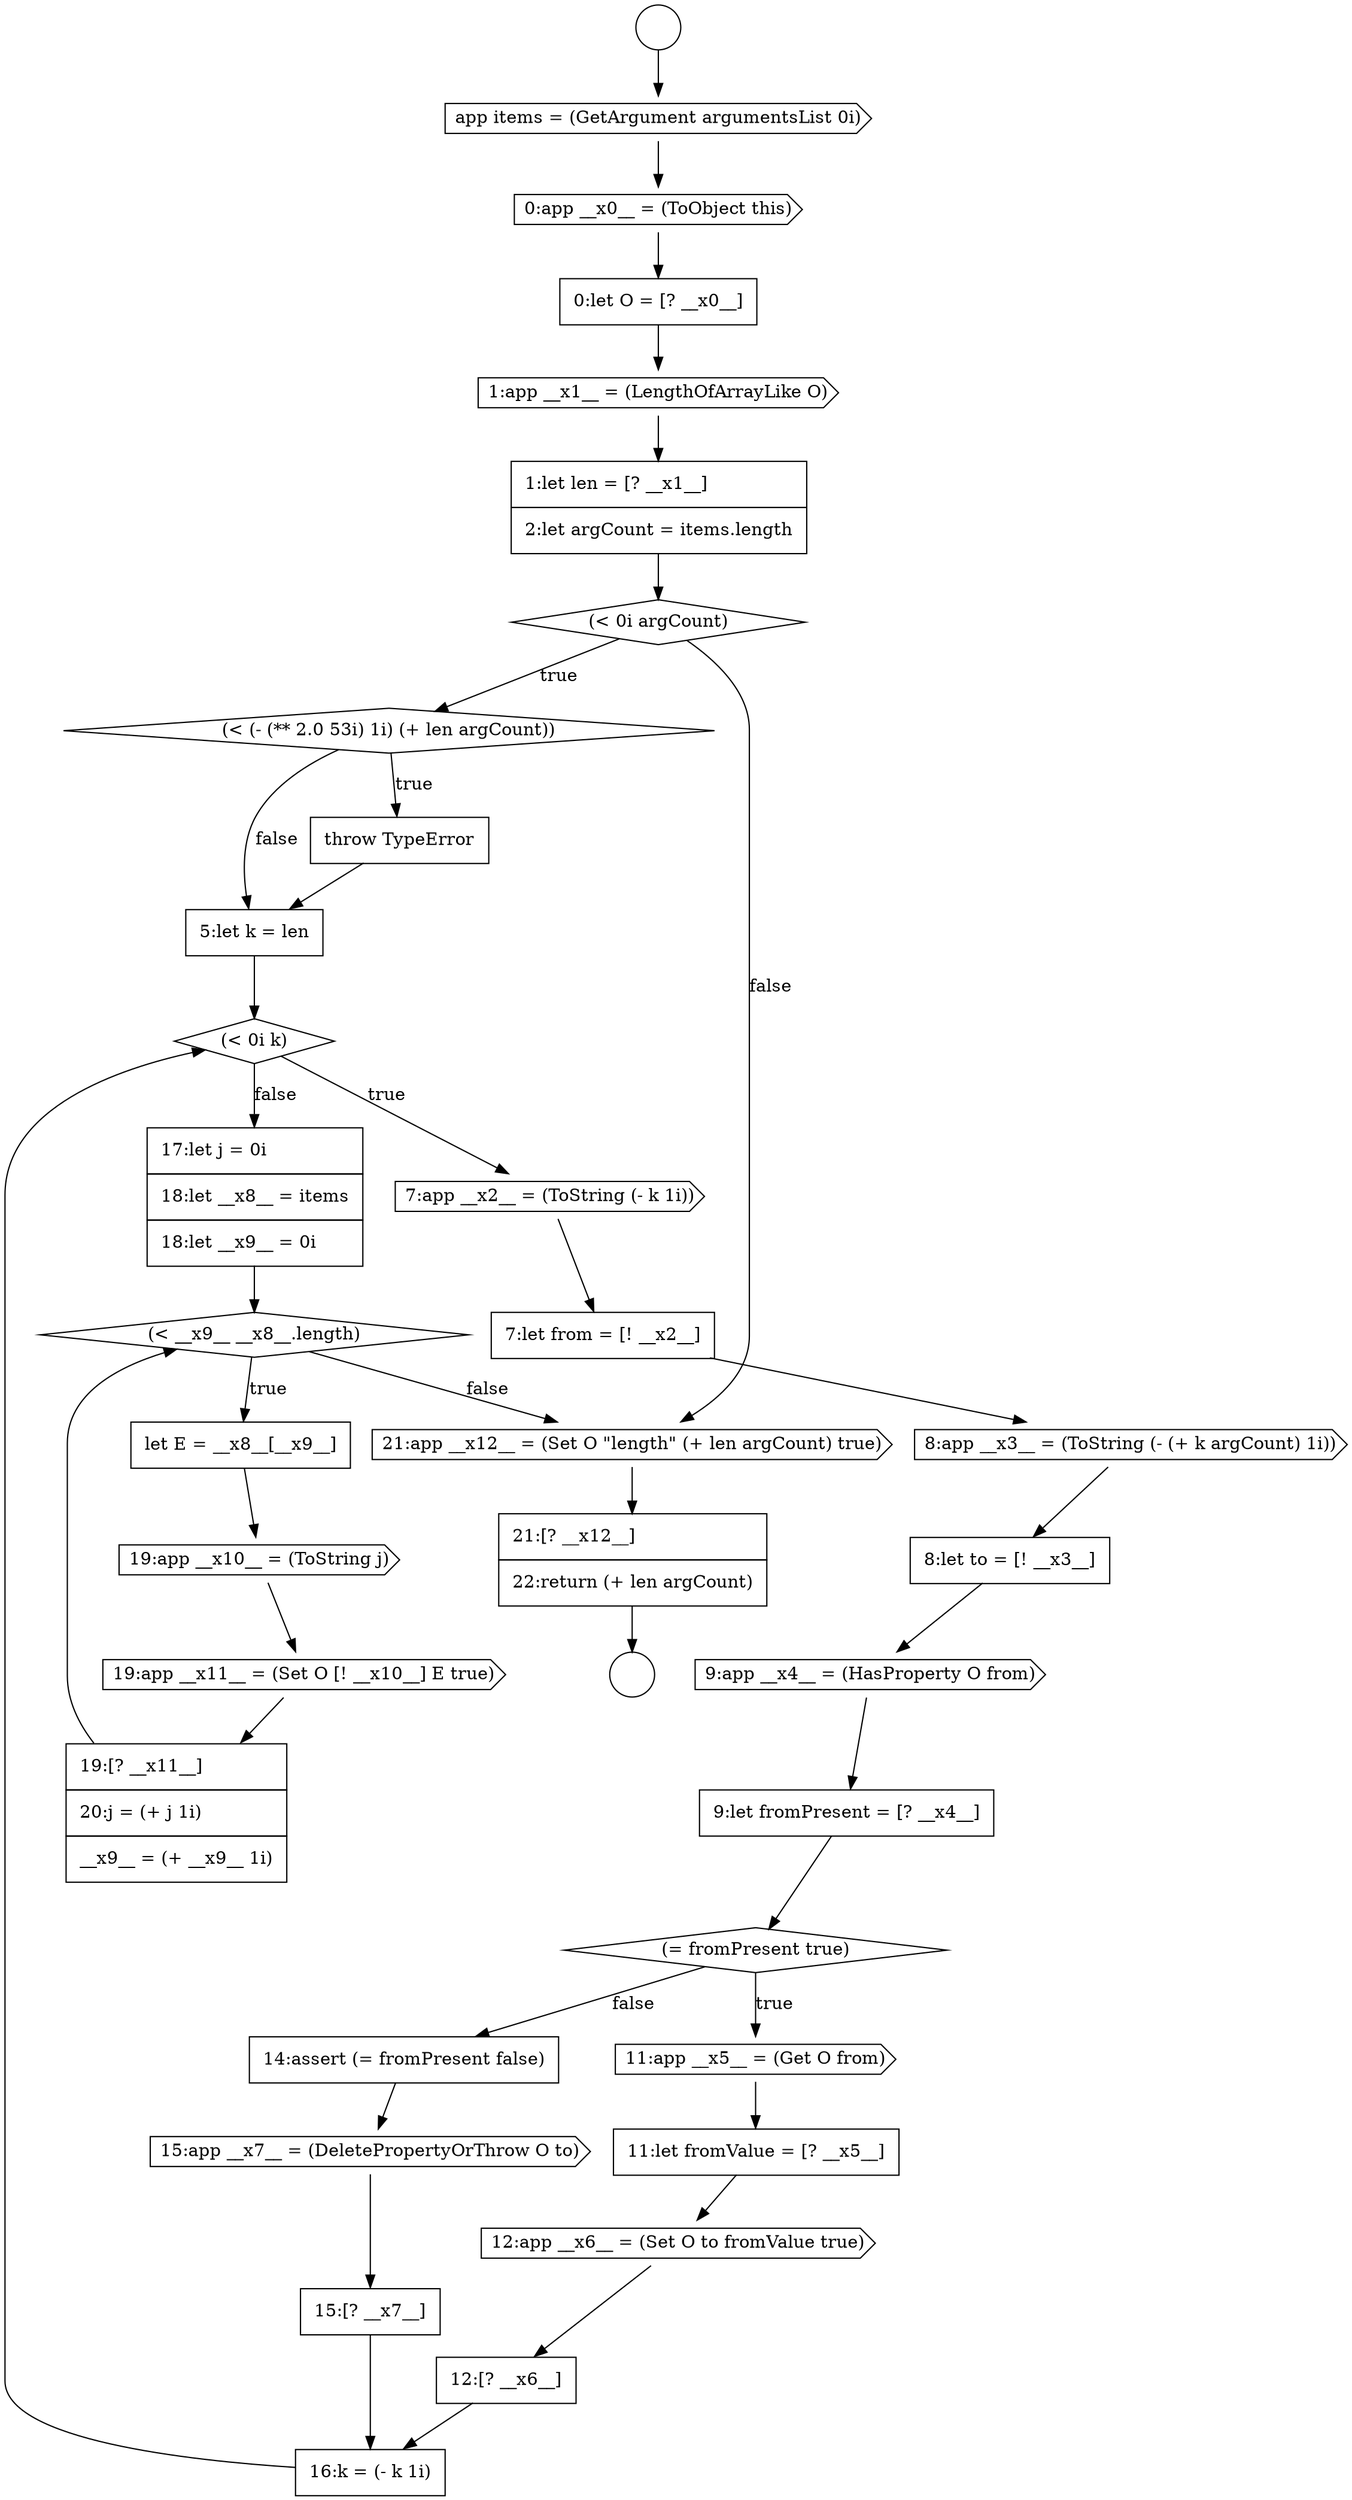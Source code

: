 digraph {
  node17011 [shape=cds, label=<<font color="black">21:app __x12__ = (Set O &quot;length&quot; (+ len argCount) true)</font>> color="black" fillcolor="white" style=filled]
  node16982 [shape=none, margin=0, label=<<font color="black">
    <table border="0" cellborder="1" cellspacing="0" cellpadding="10">
      <tr><td align="left">0:let O = [? __x0__]</td></tr>
    </table>
  </font>> color="black" fillcolor="white" style=filled]
  node16985 [shape=diamond, label=<<font color="black">(&lt; 0i argCount)</font>> color="black" fillcolor="white" style=filled]
  node17004 [shape=none, margin=0, label=<<font color="black">
    <table border="0" cellborder="1" cellspacing="0" cellpadding="10">
      <tr><td align="left">16:k = (- k 1i)</td></tr>
    </table>
  </font>> color="black" fillcolor="white" style=filled]
  node16989 [shape=diamond, label=<<font color="black">(&lt; 0i k)</font>> color="black" fillcolor="white" style=filled]
  node17008 [shape=cds, label=<<font color="black">19:app __x10__ = (ToString j)</font>> color="black" fillcolor="white" style=filled]
  node17010 [shape=none, margin=0, label=<<font color="black">
    <table border="0" cellborder="1" cellspacing="0" cellpadding="10">
      <tr><td align="left">19:[? __x11__]</td></tr>
      <tr><td align="left">20:j = (+ j 1i)</td></tr>
      <tr><td align="left">__x9__ = (+ __x9__ 1i)</td></tr>
    </table>
  </font>> color="black" fillcolor="white" style=filled]
  node17009 [shape=cds, label=<<font color="black">19:app __x11__ = (Set O [! __x10__] E true)</font>> color="black" fillcolor="white" style=filled]
  node17006 [shape=diamond, label=<<font color="black">(&lt; __x9__ __x8__.length)</font>> color="black" fillcolor="white" style=filled]
  node16987 [shape=none, margin=0, label=<<font color="black">
    <table border="0" cellborder="1" cellspacing="0" cellpadding="10">
      <tr><td align="left">throw TypeError</td></tr>
    </table>
  </font>> color="black" fillcolor="white" style=filled]
  node16993 [shape=none, margin=0, label=<<font color="black">
    <table border="0" cellborder="1" cellspacing="0" cellpadding="10">
      <tr><td align="left">8:let to = [! __x3__]</td></tr>
    </table>
  </font>> color="black" fillcolor="white" style=filled]
  node17003 [shape=none, margin=0, label=<<font color="black">
    <table border="0" cellborder="1" cellspacing="0" cellpadding="10">
      <tr><td align="left">15:[? __x7__]</td></tr>
    </table>
  </font>> color="black" fillcolor="white" style=filled]
  node16994 [shape=cds, label=<<font color="black">9:app __x4__ = (HasProperty O from)</font>> color="black" fillcolor="white" style=filled]
  node16979 [shape=circle label=" " color="black" fillcolor="white" style=filled]
  node16978 [shape=circle label=" " color="black" fillcolor="white" style=filled]
  node17000 [shape=none, margin=0, label=<<font color="black">
    <table border="0" cellborder="1" cellspacing="0" cellpadding="10">
      <tr><td align="left">12:[? __x6__]</td></tr>
    </table>
  </font>> color="black" fillcolor="white" style=filled]
  node17005 [shape=none, margin=0, label=<<font color="black">
    <table border="0" cellborder="1" cellspacing="0" cellpadding="10">
      <tr><td align="left">17:let j = 0i</td></tr>
      <tr><td align="left">18:let __x8__ = items</td></tr>
      <tr><td align="left">18:let __x9__ = 0i</td></tr>
    </table>
  </font>> color="black" fillcolor="white" style=filled]
  node16981 [shape=cds, label=<<font color="black">0:app __x0__ = (ToObject this)</font>> color="black" fillcolor="white" style=filled]
  node16986 [shape=diamond, label=<<font color="black">(&lt; (- (** 2.0 53i) 1i) (+ len argCount))</font>> color="black" fillcolor="white" style=filled]
  node17001 [shape=none, margin=0, label=<<font color="black">
    <table border="0" cellborder="1" cellspacing="0" cellpadding="10">
      <tr><td align="left">14:assert (= fromPresent false)</td></tr>
    </table>
  </font>> color="black" fillcolor="white" style=filled]
  node16996 [shape=diamond, label=<<font color="black">(= fromPresent true)</font>> color="black" fillcolor="white" style=filled]
  node16997 [shape=cds, label=<<font color="black">11:app __x5__ = (Get O from)</font>> color="black" fillcolor="white" style=filled]
  node16990 [shape=cds, label=<<font color="black">7:app __x2__ = (ToString (- k 1i))</font>> color="black" fillcolor="white" style=filled]
  node16984 [shape=none, margin=0, label=<<font color="black">
    <table border="0" cellborder="1" cellspacing="0" cellpadding="10">
      <tr><td align="left">1:let len = [? __x1__]</td></tr>
      <tr><td align="left">2:let argCount = items.length</td></tr>
    </table>
  </font>> color="black" fillcolor="white" style=filled]
  node16999 [shape=cds, label=<<font color="black">12:app __x6__ = (Set O to fromValue true)</font>> color="black" fillcolor="white" style=filled]
  node16980 [shape=cds, label=<<font color="black">app items = (GetArgument argumentsList 0i)</font>> color="black" fillcolor="white" style=filled]
  node16991 [shape=none, margin=0, label=<<font color="black">
    <table border="0" cellborder="1" cellspacing="0" cellpadding="10">
      <tr><td align="left">7:let from = [! __x2__]</td></tr>
    </table>
  </font>> color="black" fillcolor="white" style=filled]
  node17012 [shape=none, margin=0, label=<<font color="black">
    <table border="0" cellborder="1" cellspacing="0" cellpadding="10">
      <tr><td align="left">21:[? __x12__]</td></tr>
      <tr><td align="left">22:return (+ len argCount)</td></tr>
    </table>
  </font>> color="black" fillcolor="white" style=filled]
  node17002 [shape=cds, label=<<font color="black">15:app __x7__ = (DeletePropertyOrThrow O to)</font>> color="black" fillcolor="white" style=filled]
  node16998 [shape=none, margin=0, label=<<font color="black">
    <table border="0" cellborder="1" cellspacing="0" cellpadding="10">
      <tr><td align="left">11:let fromValue = [? __x5__]</td></tr>
    </table>
  </font>> color="black" fillcolor="white" style=filled]
  node16988 [shape=none, margin=0, label=<<font color="black">
    <table border="0" cellborder="1" cellspacing="0" cellpadding="10">
      <tr><td align="left">5:let k = len</td></tr>
    </table>
  </font>> color="black" fillcolor="white" style=filled]
  node16995 [shape=none, margin=0, label=<<font color="black">
    <table border="0" cellborder="1" cellspacing="0" cellpadding="10">
      <tr><td align="left">9:let fromPresent = [? __x4__]</td></tr>
    </table>
  </font>> color="black" fillcolor="white" style=filled]
  node16983 [shape=cds, label=<<font color="black">1:app __x1__ = (LengthOfArrayLike O)</font>> color="black" fillcolor="white" style=filled]
  node17007 [shape=none, margin=0, label=<<font color="black">
    <table border="0" cellborder="1" cellspacing="0" cellpadding="10">
      <tr><td align="left">let E = __x8__[__x9__]</td></tr>
    </table>
  </font>> color="black" fillcolor="white" style=filled]
  node16992 [shape=cds, label=<<font color="black">8:app __x3__ = (ToString (- (+ k argCount) 1i))</font>> color="black" fillcolor="white" style=filled]
  node16989 -> node16990 [label=<<font color="black">true</font>> color="black"]
  node16989 -> node17005 [label=<<font color="black">false</font>> color="black"]
  node16996 -> node16997 [label=<<font color="black">true</font>> color="black"]
  node16996 -> node17001 [label=<<font color="black">false</font>> color="black"]
  node17006 -> node17007 [label=<<font color="black">true</font>> color="black"]
  node17006 -> node17011 [label=<<font color="black">false</font>> color="black"]
  node16985 -> node16986 [label=<<font color="black">true</font>> color="black"]
  node16985 -> node17011 [label=<<font color="black">false</font>> color="black"]
  node17011 -> node17012 [ color="black"]
  node17012 -> node16979 [ color="black"]
  node17004 -> node16989 [ color="black"]
  node17009 -> node17010 [ color="black"]
  node17010 -> node17006 [ color="black"]
  node16983 -> node16984 [ color="black"]
  node16978 -> node16980 [ color="black"]
  node17000 -> node17004 [ color="black"]
  node16982 -> node16983 [ color="black"]
  node16994 -> node16995 [ color="black"]
  node16995 -> node16996 [ color="black"]
  node17008 -> node17009 [ color="black"]
  node16980 -> node16981 [ color="black"]
  node17002 -> node17003 [ color="black"]
  node16990 -> node16991 [ color="black"]
  node16984 -> node16985 [ color="black"]
  node17005 -> node17006 [ color="black"]
  node16981 -> node16982 [ color="black"]
  node16988 -> node16989 [ color="black"]
  node16997 -> node16998 [ color="black"]
  node16992 -> node16993 [ color="black"]
  node17001 -> node17002 [ color="black"]
  node16999 -> node17000 [ color="black"]
  node16993 -> node16994 [ color="black"]
  node17007 -> node17008 [ color="black"]
  node16987 -> node16988 [ color="black"]
  node17003 -> node17004 [ color="black"]
  node16986 -> node16987 [label=<<font color="black">true</font>> color="black"]
  node16986 -> node16988 [label=<<font color="black">false</font>> color="black"]
  node16998 -> node16999 [ color="black"]
  node16991 -> node16992 [ color="black"]
}
